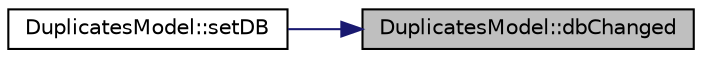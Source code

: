 digraph "DuplicatesModel::dbChanged"
{
 // LATEX_PDF_SIZE
  edge [fontname="Helvetica",fontsize="10",labelfontname="Helvetica",labelfontsize="10"];
  node [fontname="Helvetica",fontsize="10",shape=record];
  rankdir="RL";
  Node1 [label="DuplicatesModel::dbChanged",height=0.2,width=0.4,color="black", fillcolor="grey75", style="filled", fontcolor="black",tooltip=" "];
  Node1 -> Node2 [dir="back",color="midnightblue",fontsize="10",style="solid",fontname="Helvetica"];
  Node2 [label="DuplicatesModel::setDB",height=0.2,width=0.4,color="black", fillcolor="white", style="filled",URL="$class_duplicates_model.html#aa8432bdf072309a13fc9dd41f0ccae64",tooltip=" "];
}
